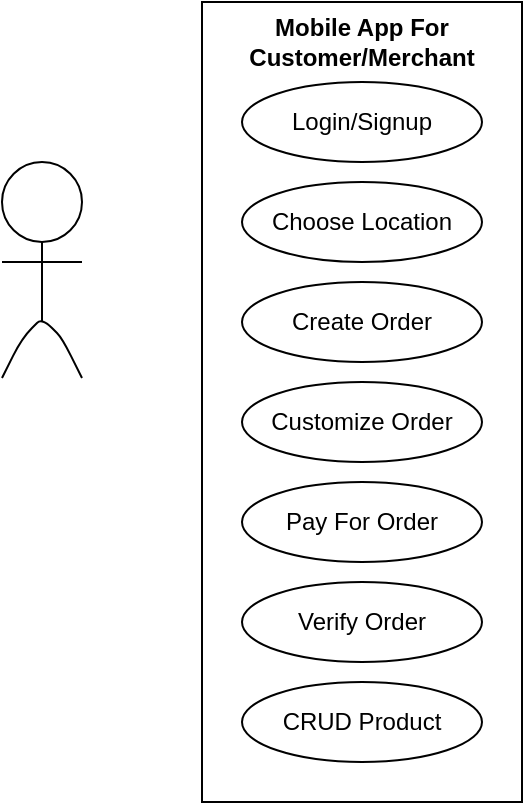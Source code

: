 <mxfile version="13.7.1" type="github">
  <diagram id="_4UQwpn9pqXSoXFsW3Js" name="Page-1">
    <mxGraphModel dx="1102" dy="582" grid="1" gridSize="10" guides="1" tooltips="1" connect="1" arrows="1" fold="1" page="1" pageScale="1" pageWidth="827" pageHeight="1169" math="0" shadow="0">
      <root>
        <mxCell id="0" />
        <mxCell id="1" parent="0" />
        <mxCell id="AMx2edkECyHvp3eWlHPG-427" value="" style="group" vertex="1" connectable="0" parent="1">
          <mxGeometry x="40" y="120" width="40" height="88" as="geometry" />
        </mxCell>
        <mxCell id="AMx2edkECyHvp3eWlHPG-1" value="" style="ellipse;whiteSpace=wrap;html=1;aspect=fixed;" vertex="1" parent="AMx2edkECyHvp3eWlHPG-427">
          <mxGeometry width="40" height="40" as="geometry" />
        </mxCell>
        <mxCell id="AMx2edkECyHvp3eWlHPG-423" value="" style="endArrow=none;html=1;entryX=0.5;entryY=1;entryDx=0;entryDy=0;" edge="1" parent="AMx2edkECyHvp3eWlHPG-427" target="AMx2edkECyHvp3eWlHPG-1">
          <mxGeometry width="50" height="50" relative="1" as="geometry">
            <mxPoint x="20" y="80" as="sourcePoint" />
            <mxPoint x="20" y="50" as="targetPoint" />
          </mxGeometry>
        </mxCell>
        <mxCell id="AMx2edkECyHvp3eWlHPG-424" value="" style="endArrow=none;html=1;" edge="1" parent="AMx2edkECyHvp3eWlHPG-427">
          <mxGeometry width="50" height="50" relative="1" as="geometry">
            <mxPoint y="50" as="sourcePoint" />
            <mxPoint x="40" y="50" as="targetPoint" />
          </mxGeometry>
        </mxCell>
        <mxCell id="AMx2edkECyHvp3eWlHPG-426" value="" style="endArrow=none;html=1;" edge="1" parent="AMx2edkECyHvp3eWlHPG-427">
          <mxGeometry width="50" height="50" relative="1" as="geometry">
            <mxPoint y="108" as="sourcePoint" />
            <mxPoint x="40" y="108" as="targetPoint" />
            <Array as="points">
              <mxPoint x="10" y="88" />
              <mxPoint x="20" y="78" />
              <mxPoint x="30" y="88" />
            </Array>
          </mxGeometry>
        </mxCell>
        <mxCell id="AMx2edkECyHvp3eWlHPG-428" value="Login/Signup" style="ellipse;whiteSpace=wrap;html=1;" vertex="1" parent="1">
          <mxGeometry x="160" y="80" width="120" height="40" as="geometry" />
        </mxCell>
        <mxCell id="AMx2edkECyHvp3eWlHPG-429" value="Choose Location" style="ellipse;whiteSpace=wrap;html=1;" vertex="1" parent="1">
          <mxGeometry x="160" y="130" width="120" height="40" as="geometry" />
        </mxCell>
        <mxCell id="AMx2edkECyHvp3eWlHPG-430" value="Create Order" style="ellipse;whiteSpace=wrap;html=1;" vertex="1" parent="1">
          <mxGeometry x="160" y="180" width="120" height="40" as="geometry" />
        </mxCell>
        <mxCell id="AMx2edkECyHvp3eWlHPG-431" value="Customize Order" style="ellipse;whiteSpace=wrap;html=1;" vertex="1" parent="1">
          <mxGeometry x="160" y="230" width="120" height="40" as="geometry" />
        </mxCell>
        <mxCell id="AMx2edkECyHvp3eWlHPG-432" value="Pay For Order" style="ellipse;whiteSpace=wrap;html=1;" vertex="1" parent="1">
          <mxGeometry x="160" y="280" width="120" height="40" as="geometry" />
        </mxCell>
        <mxCell id="AMx2edkECyHvp3eWlHPG-433" value="Verify Order" style="ellipse;whiteSpace=wrap;html=1;" vertex="1" parent="1">
          <mxGeometry x="160" y="330" width="120" height="40" as="geometry" />
        </mxCell>
        <mxCell id="AMx2edkECyHvp3eWlHPG-434" value="CRUD Product" style="ellipse;whiteSpace=wrap;html=1;" vertex="1" parent="1">
          <mxGeometry x="160" y="380" width="120" height="40" as="geometry" />
        </mxCell>
        <mxCell id="AMx2edkECyHvp3eWlHPG-435" value="&lt;b&gt;Mobile App For Customer/Merchant&lt;/b&gt;" style="text;html=1;strokeColor=none;fillColor=none;align=center;verticalAlign=middle;whiteSpace=wrap;rounded=0;" vertex="1" parent="1">
          <mxGeometry x="160" y="50" width="120" height="20" as="geometry" />
        </mxCell>
        <mxCell id="AMx2edkECyHvp3eWlHPG-436" value="" style="rounded=0;whiteSpace=wrap;html=1;fillColor=none;" vertex="1" parent="1">
          <mxGeometry x="140" y="40" width="160" height="400" as="geometry" />
        </mxCell>
      </root>
    </mxGraphModel>
  </diagram>
</mxfile>

